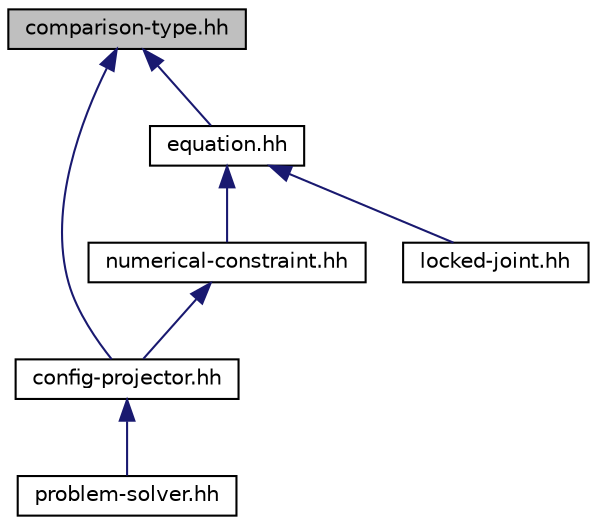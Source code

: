digraph "comparison-type.hh"
{
  edge [fontname="Helvetica",fontsize="10",labelfontname="Helvetica",labelfontsize="10"];
  node [fontname="Helvetica",fontsize="10",shape=record];
  Node1 [label="comparison-type.hh",height=0.2,width=0.4,color="black", fillcolor="grey75", style="filled" fontcolor="black"];
  Node1 -> Node2 [dir="back",color="midnightblue",fontsize="10",style="solid",fontname="Helvetica"];
  Node2 [label="config-projector.hh",height=0.2,width=0.4,color="black", fillcolor="white", style="filled",URL="$a00061.html"];
  Node2 -> Node3 [dir="back",color="midnightblue",fontsize="10",style="solid",fontname="Helvetica"];
  Node3 [label="problem-solver.hh",height=0.2,width=0.4,color="black", fillcolor="white", style="filled",URL="$a00093.html"];
  Node1 -> Node4 [dir="back",color="midnightblue",fontsize="10",style="solid",fontname="Helvetica"];
  Node4 [label="equation.hh",height=0.2,width=0.4,color="black", fillcolor="white", style="filled",URL="$a00076.html"];
  Node4 -> Node5 [dir="back",color="midnightblue",fontsize="10",style="solid",fontname="Helvetica"];
  Node5 [label="numerical-constraint.hh",height=0.2,width=0.4,color="black", fillcolor="white", style="filled",URL="$a00081.html"];
  Node5 -> Node2 [dir="back",color="midnightblue",fontsize="10",style="solid",fontname="Helvetica"];
  Node4 -> Node6 [dir="back",color="midnightblue",fontsize="10",style="solid",fontname="Helvetica"];
  Node6 [label="locked-joint.hh",height=0.2,width=0.4,color="black", fillcolor="white", style="filled",URL="$a00079.html"];
}
